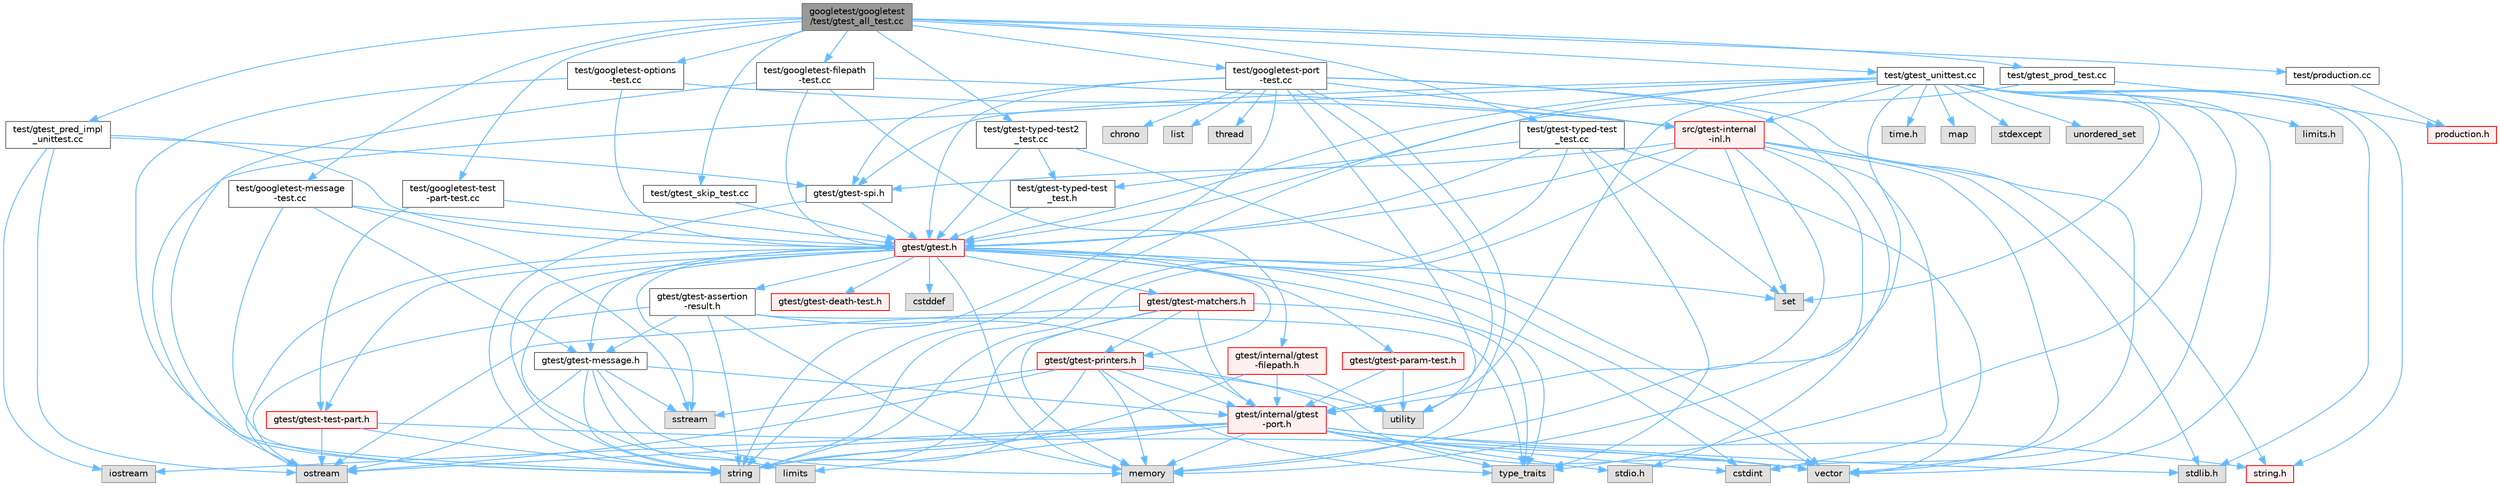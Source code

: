 digraph "googletest/googletest/test/gtest_all_test.cc"
{
 // LATEX_PDF_SIZE
  bgcolor="transparent";
  edge [fontname=Helvetica,fontsize=10,labelfontname=Helvetica,labelfontsize=10];
  node [fontname=Helvetica,fontsize=10,shape=box,height=0.2,width=0.4];
  Node1 [id="Node000001",label="googletest/googletest\l/test/gtest_all_test.cc",height=0.2,width=0.4,color="gray40", fillcolor="grey60", style="filled", fontcolor="black",tooltip=" "];
  Node1 -> Node2 [id="edge148_Node000001_Node000002",color="steelblue1",style="solid",tooltip=" "];
  Node2 [id="Node000002",label="test/googletest-filepath\l-test.cc",height=0.2,width=0.4,color="grey40", fillcolor="white", style="filled",URL="$googletest-filepath-test_8cc.html",tooltip=" "];
  Node2 -> Node3 [id="edge149_Node000002_Node000003",color="steelblue1",style="solid",tooltip=" "];
  Node3 [id="Node000003",label="string",height=0.2,width=0.4,color="grey60", fillcolor="#E0E0E0", style="filled",tooltip=" "];
  Node2 -> Node4 [id="edge150_Node000002_Node000004",color="steelblue1",style="solid",tooltip=" "];
  Node4 [id="Node000004",label="gtest/gtest.h",height=0.2,width=0.4,color="red", fillcolor="#FFF0F0", style="filled",URL="$gtest_8h.html",tooltip=" "];
  Node4 -> Node5 [id="edge151_Node000004_Node000005",color="steelblue1",style="solid",tooltip=" "];
  Node5 [id="Node000005",label="cstddef",height=0.2,width=0.4,color="grey60", fillcolor="#E0E0E0", style="filled",tooltip=" "];
  Node4 -> Node6 [id="edge152_Node000004_Node000006",color="steelblue1",style="solid",tooltip=" "];
  Node6 [id="Node000006",label="cstdint",height=0.2,width=0.4,color="grey60", fillcolor="#E0E0E0", style="filled",tooltip=" "];
  Node4 -> Node7 [id="edge153_Node000004_Node000007",color="steelblue1",style="solid",tooltip=" "];
  Node7 [id="Node000007",label="limits",height=0.2,width=0.4,color="grey60", fillcolor="#E0E0E0", style="filled",tooltip=" "];
  Node4 -> Node8 [id="edge154_Node000004_Node000008",color="steelblue1",style="solid",tooltip=" "];
  Node8 [id="Node000008",label="memory",height=0.2,width=0.4,color="grey60", fillcolor="#E0E0E0", style="filled",tooltip=" "];
  Node4 -> Node9 [id="edge155_Node000004_Node000009",color="steelblue1",style="solid",tooltip=" "];
  Node9 [id="Node000009",label="ostream",height=0.2,width=0.4,color="grey60", fillcolor="#E0E0E0", style="filled",tooltip=" "];
  Node4 -> Node10 [id="edge156_Node000004_Node000010",color="steelblue1",style="solid",tooltip=" "];
  Node10 [id="Node000010",label="set",height=0.2,width=0.4,color="grey60", fillcolor="#E0E0E0", style="filled",tooltip=" "];
  Node4 -> Node11 [id="edge157_Node000004_Node000011",color="steelblue1",style="solid",tooltip=" "];
  Node11 [id="Node000011",label="sstream",height=0.2,width=0.4,color="grey60", fillcolor="#E0E0E0", style="filled",tooltip=" "];
  Node4 -> Node3 [id="edge158_Node000004_Node000003",color="steelblue1",style="solid",tooltip=" "];
  Node4 -> Node12 [id="edge159_Node000004_Node000012",color="steelblue1",style="solid",tooltip=" "];
  Node12 [id="Node000012",label="type_traits",height=0.2,width=0.4,color="grey60", fillcolor="#E0E0E0", style="filled",tooltip=" "];
  Node4 -> Node13 [id="edge160_Node000004_Node000013",color="steelblue1",style="solid",tooltip=" "];
  Node13 [id="Node000013",label="vector",height=0.2,width=0.4,color="grey60", fillcolor="#E0E0E0", style="filled",tooltip=" "];
  Node4 -> Node14 [id="edge161_Node000004_Node000014",color="steelblue1",style="solid",tooltip=" "];
  Node14 [id="Node000014",label="gtest/gtest-assertion\l-result.h",height=0.2,width=0.4,color="grey40", fillcolor="white", style="filled",URL="$gtest-assertion-result_8h.html",tooltip=" "];
  Node14 -> Node8 [id="edge162_Node000014_Node000008",color="steelblue1",style="solid",tooltip=" "];
  Node14 -> Node9 [id="edge163_Node000014_Node000009",color="steelblue1",style="solid",tooltip=" "];
  Node14 -> Node3 [id="edge164_Node000014_Node000003",color="steelblue1",style="solid",tooltip=" "];
  Node14 -> Node12 [id="edge165_Node000014_Node000012",color="steelblue1",style="solid",tooltip=" "];
  Node14 -> Node15 [id="edge166_Node000014_Node000015",color="steelblue1",style="solid",tooltip=" "];
  Node15 [id="Node000015",label="gtest/gtest-message.h",height=0.2,width=0.4,color="grey40", fillcolor="white", style="filled",URL="$gtest-message_8h.html",tooltip=" "];
  Node15 -> Node7 [id="edge167_Node000015_Node000007",color="steelblue1",style="solid",tooltip=" "];
  Node15 -> Node8 [id="edge168_Node000015_Node000008",color="steelblue1",style="solid",tooltip=" "];
  Node15 -> Node9 [id="edge169_Node000015_Node000009",color="steelblue1",style="solid",tooltip=" "];
  Node15 -> Node11 [id="edge170_Node000015_Node000011",color="steelblue1",style="solid",tooltip=" "];
  Node15 -> Node3 [id="edge171_Node000015_Node000003",color="steelblue1",style="solid",tooltip=" "];
  Node15 -> Node16 [id="edge172_Node000015_Node000016",color="steelblue1",style="solid",tooltip=" "];
  Node16 [id="Node000016",label="gtest/internal/gtest\l-port.h",height=0.2,width=0.4,color="red", fillcolor="#FFF0F0", style="filled",URL="$gtest-port_8h.html",tooltip=" "];
  Node16 -> Node20 [id="edge173_Node000016_Node000020",color="steelblue1",style="solid",tooltip=" "];
  Node20 [id="Node000020",label="stdio.h",height=0.2,width=0.4,color="grey60", fillcolor="#E0E0E0", style="filled",tooltip=" "];
  Node16 -> Node21 [id="edge174_Node000016_Node000021",color="steelblue1",style="solid",tooltip=" "];
  Node21 [id="Node000021",label="stdlib.h",height=0.2,width=0.4,color="grey60", fillcolor="#E0E0E0", style="filled",tooltip=" "];
  Node16 -> Node22 [id="edge175_Node000016_Node000022",color="steelblue1",style="solid",tooltip=" "];
  Node22 [id="Node000022",label="string.h",height=0.2,width=0.4,color="red", fillcolor="#FFF0F0", style="filled",URL="$string_8h.html",tooltip=" "];
  Node16 -> Node6 [id="edge176_Node000016_Node000006",color="steelblue1",style="solid",tooltip=" "];
  Node16 -> Node34 [id="edge177_Node000016_Node000034",color="steelblue1",style="solid",tooltip=" "];
  Node34 [id="Node000034",label="iostream",height=0.2,width=0.4,color="grey60", fillcolor="#E0E0E0", style="filled",tooltip=" "];
  Node16 -> Node7 [id="edge178_Node000016_Node000007",color="steelblue1",style="solid",tooltip=" "];
  Node16 -> Node8 [id="edge179_Node000016_Node000008",color="steelblue1",style="solid",tooltip=" "];
  Node16 -> Node9 [id="edge180_Node000016_Node000009",color="steelblue1",style="solid",tooltip=" "];
  Node16 -> Node3 [id="edge181_Node000016_Node000003",color="steelblue1",style="solid",tooltip=" "];
  Node16 -> Node12 [id="edge182_Node000016_Node000012",color="steelblue1",style="solid",tooltip=" "];
  Node16 -> Node13 [id="edge183_Node000016_Node000013",color="steelblue1",style="solid",tooltip=" "];
  Node14 -> Node16 [id="edge184_Node000014_Node000016",color="steelblue1",style="solid",tooltip=" "];
  Node4 -> Node45 [id="edge185_Node000004_Node000045",color="steelblue1",style="solid",tooltip=" "];
  Node45 [id="Node000045",label="gtest/gtest-death-test.h",height=0.2,width=0.4,color="red", fillcolor="#FFF0F0", style="filled",URL="$gtest-death-test_8h.html",tooltip=" "];
  Node4 -> Node47 [id="edge186_Node000004_Node000047",color="steelblue1",style="solid",tooltip=" "];
  Node47 [id="Node000047",label="gtest/gtest-matchers.h",height=0.2,width=0.4,color="red", fillcolor="#FFF0F0", style="filled",URL="$gtest-matchers_8h.html",tooltip=" "];
  Node47 -> Node8 [id="edge187_Node000047_Node000008",color="steelblue1",style="solid",tooltip=" "];
  Node47 -> Node9 [id="edge188_Node000047_Node000009",color="steelblue1",style="solid",tooltip=" "];
  Node47 -> Node3 [id="edge189_Node000047_Node000003",color="steelblue1",style="solid",tooltip=" "];
  Node47 -> Node12 [id="edge190_Node000047_Node000012",color="steelblue1",style="solid",tooltip=" "];
  Node47 -> Node50 [id="edge191_Node000047_Node000050",color="steelblue1",style="solid",tooltip=" "];
  Node50 [id="Node000050",label="gtest/gtest-printers.h",height=0.2,width=0.4,color="red", fillcolor="#FFF0F0", style="filled",URL="$gtest-printers_8h.html",tooltip=" "];
  Node50 -> Node8 [id="edge192_Node000050_Node000008",color="steelblue1",style="solid",tooltip=" "];
  Node50 -> Node9 [id="edge193_Node000050_Node000009",color="steelblue1",style="solid",tooltip=" "];
  Node50 -> Node11 [id="edge194_Node000050_Node000011",color="steelblue1",style="solid",tooltip=" "];
  Node50 -> Node3 [id="edge195_Node000050_Node000003",color="steelblue1",style="solid",tooltip=" "];
  Node50 -> Node12 [id="edge196_Node000050_Node000012",color="steelblue1",style="solid",tooltip=" "];
  Node50 -> Node27 [id="edge197_Node000050_Node000027",color="steelblue1",style="solid",tooltip=" "];
  Node27 [id="Node000027",label="utility",height=0.2,width=0.4,color="grey60", fillcolor="#E0E0E0", style="filled",tooltip=" "];
  Node50 -> Node13 [id="edge198_Node000050_Node000013",color="steelblue1",style="solid",tooltip=" "];
  Node50 -> Node16 [id="edge199_Node000050_Node000016",color="steelblue1",style="solid",tooltip=" "];
  Node47 -> Node16 [id="edge200_Node000047_Node000016",color="steelblue1",style="solid",tooltip=" "];
  Node4 -> Node15 [id="edge201_Node000004_Node000015",color="steelblue1",style="solid",tooltip=" "];
  Node4 -> Node58 [id="edge202_Node000004_Node000058",color="steelblue1",style="solid",tooltip=" "];
  Node58 [id="Node000058",label="gtest/gtest-param-test.h",height=0.2,width=0.4,color="red", fillcolor="#FFF0F0", style="filled",URL="$gtest-param-test_8h.html",tooltip=" "];
  Node58 -> Node27 [id="edge203_Node000058_Node000027",color="steelblue1",style="solid",tooltip=" "];
  Node58 -> Node16 [id="edge204_Node000058_Node000016",color="steelblue1",style="solid",tooltip=" "];
  Node4 -> Node50 [id="edge205_Node000004_Node000050",color="steelblue1",style="solid",tooltip=" "];
  Node4 -> Node62 [id="edge206_Node000004_Node000062",color="steelblue1",style="solid",tooltip=" "];
  Node62 [id="Node000062",label="gtest/gtest-test-part.h",height=0.2,width=0.4,color="red", fillcolor="#FFF0F0", style="filled",URL="$gtest-test-part_8h.html",tooltip=" "];
  Node62 -> Node9 [id="edge207_Node000062_Node000009",color="steelblue1",style="solid",tooltip=" "];
  Node62 -> Node3 [id="edge208_Node000062_Node000003",color="steelblue1",style="solid",tooltip=" "];
  Node62 -> Node13 [id="edge209_Node000062_Node000013",color="steelblue1",style="solid",tooltip=" "];
  Node2 -> Node54 [id="edge210_Node000002_Node000054",color="steelblue1",style="solid",tooltip=" "];
  Node54 [id="Node000054",label="gtest/internal/gtest\l-filepath.h",height=0.2,width=0.4,color="red", fillcolor="#FFF0F0", style="filled",URL="$gtest-filepath_8h.html",tooltip=" "];
  Node54 -> Node3 [id="edge211_Node000054_Node000003",color="steelblue1",style="solid",tooltip=" "];
  Node54 -> Node27 [id="edge212_Node000054_Node000027",color="steelblue1",style="solid",tooltip=" "];
  Node54 -> Node16 [id="edge213_Node000054_Node000016",color="steelblue1",style="solid",tooltip=" "];
  Node2 -> Node67 [id="edge214_Node000002_Node000067",color="steelblue1",style="solid",tooltip=" "];
  Node67 [id="Node000067",label="src/gtest-internal\l-inl.h",height=0.2,width=0.4,color="red", fillcolor="#FFF0F0", style="filled",URL="$gtest-internal-inl_8h.html",tooltip=" "];
  Node67 -> Node21 [id="edge215_Node000067_Node000021",color="steelblue1",style="solid",tooltip=" "];
  Node67 -> Node22 [id="edge216_Node000067_Node000022",color="steelblue1",style="solid",tooltip=" "];
  Node67 -> Node6 [id="edge217_Node000067_Node000006",color="steelblue1",style="solid",tooltip=" "];
  Node67 -> Node8 [id="edge218_Node000067_Node000008",color="steelblue1",style="solid",tooltip=" "];
  Node67 -> Node10 [id="edge219_Node000067_Node000010",color="steelblue1",style="solid",tooltip=" "];
  Node67 -> Node3 [id="edge220_Node000067_Node000003",color="steelblue1",style="solid",tooltip=" "];
  Node67 -> Node13 [id="edge221_Node000067_Node000013",color="steelblue1",style="solid",tooltip=" "];
  Node67 -> Node16 [id="edge222_Node000067_Node000016",color="steelblue1",style="solid",tooltip=" "];
  Node67 -> Node69 [id="edge223_Node000067_Node000069",color="steelblue1",style="solid",tooltip=" "];
  Node69 [id="Node000069",label="gtest/gtest-spi.h",height=0.2,width=0.4,color="grey40", fillcolor="white", style="filled",URL="$gtest-spi_8h.html",tooltip=" "];
  Node69 -> Node3 [id="edge224_Node000069_Node000003",color="steelblue1",style="solid",tooltip=" "];
  Node69 -> Node4 [id="edge225_Node000069_Node000004",color="steelblue1",style="solid",tooltip=" "];
  Node67 -> Node4 [id="edge226_Node000067_Node000004",color="steelblue1",style="solid",tooltip=" "];
  Node1 -> Node70 [id="edge227_Node000001_Node000070",color="steelblue1",style="solid",tooltip=" "];
  Node70 [id="Node000070",label="test/googletest-message\l-test.cc",height=0.2,width=0.4,color="grey40", fillcolor="white", style="filled",URL="$googletest-message-test_8cc.html",tooltip=" "];
  Node70 -> Node11 [id="edge228_Node000070_Node000011",color="steelblue1",style="solid",tooltip=" "];
  Node70 -> Node3 [id="edge229_Node000070_Node000003",color="steelblue1",style="solid",tooltip=" "];
  Node70 -> Node15 [id="edge230_Node000070_Node000015",color="steelblue1",style="solid",tooltip=" "];
  Node70 -> Node4 [id="edge231_Node000070_Node000004",color="steelblue1",style="solid",tooltip=" "];
  Node1 -> Node71 [id="edge232_Node000001_Node000071",color="steelblue1",style="solid",tooltip=" "];
  Node71 [id="Node000071",label="test/googletest-options\l-test.cc",height=0.2,width=0.4,color="grey40", fillcolor="white", style="filled",URL="$googletest-options-test_8cc.html",tooltip=" "];
  Node71 -> Node3 [id="edge233_Node000071_Node000003",color="steelblue1",style="solid",tooltip=" "];
  Node71 -> Node4 [id="edge234_Node000071_Node000004",color="steelblue1",style="solid",tooltip=" "];
  Node71 -> Node67 [id="edge235_Node000071_Node000067",color="steelblue1",style="solid",tooltip=" "];
  Node1 -> Node72 [id="edge236_Node000001_Node000072",color="steelblue1",style="solid",tooltip=" "];
  Node72 [id="Node000072",label="test/googletest-port\l-test.cc",height=0.2,width=0.4,color="grey40", fillcolor="white", style="filled",URL="$googletest-port-test_8cc.html",tooltip=" "];
  Node72 -> Node20 [id="edge237_Node000072_Node000020",color="steelblue1",style="solid",tooltip=" "];
  Node72 -> Node16 [id="edge238_Node000072_Node000016",color="steelblue1",style="solid",tooltip=" "];
  Node72 -> Node73 [id="edge239_Node000072_Node000073",color="steelblue1",style="solid",tooltip=" "];
  Node73 [id="Node000073",label="chrono",height=0.2,width=0.4,color="grey60", fillcolor="#E0E0E0", style="filled",tooltip=" "];
  Node72 -> Node74 [id="edge240_Node000072_Node000074",color="steelblue1",style="solid",tooltip=" "];
  Node74 [id="Node000074",label="list",height=0.2,width=0.4,color="grey60", fillcolor="#E0E0E0", style="filled",tooltip=" "];
  Node72 -> Node8 [id="edge241_Node000072_Node000008",color="steelblue1",style="solid",tooltip=" "];
  Node72 -> Node3 [id="edge242_Node000072_Node000003",color="steelblue1",style="solid",tooltip=" "];
  Node72 -> Node75 [id="edge243_Node000072_Node000075",color="steelblue1",style="solid",tooltip=" "];
  Node75 [id="Node000075",label="thread",height=0.2,width=0.4,color="grey60", fillcolor="#E0E0E0", style="filled",tooltip=" "];
  Node72 -> Node27 [id="edge244_Node000072_Node000027",color="steelblue1",style="solid",tooltip=" "];
  Node72 -> Node13 [id="edge245_Node000072_Node000013",color="steelblue1",style="solid",tooltip=" "];
  Node72 -> Node69 [id="edge246_Node000072_Node000069",color="steelblue1",style="solid",tooltip=" "];
  Node72 -> Node4 [id="edge247_Node000072_Node000004",color="steelblue1",style="solid",tooltip=" "];
  Node72 -> Node67 [id="edge248_Node000072_Node000067",color="steelblue1",style="solid",tooltip=" "];
  Node1 -> Node76 [id="edge249_Node000001_Node000076",color="steelblue1",style="solid",tooltip=" "];
  Node76 [id="Node000076",label="test/googletest-test\l-part-test.cc",height=0.2,width=0.4,color="grey40", fillcolor="white", style="filled",URL="$googletest-test-part-test_8cc.html",tooltip=" "];
  Node76 -> Node62 [id="edge250_Node000076_Node000062",color="steelblue1",style="solid",tooltip=" "];
  Node76 -> Node4 [id="edge251_Node000076_Node000004",color="steelblue1",style="solid",tooltip=" "];
  Node1 -> Node77 [id="edge252_Node000001_Node000077",color="steelblue1",style="solid",tooltip=" "];
  Node77 [id="Node000077",label="test/gtest-typed-test2\l_test.cc",height=0.2,width=0.4,color="grey40", fillcolor="white", style="filled",URL="$gtest-typed-test2__test_8cc.html",tooltip=" "];
  Node77 -> Node13 [id="edge253_Node000077_Node000013",color="steelblue1",style="solid",tooltip=" "];
  Node77 -> Node4 [id="edge254_Node000077_Node000004",color="steelblue1",style="solid",tooltip=" "];
  Node77 -> Node78 [id="edge255_Node000077_Node000078",color="steelblue1",style="solid",tooltip=" "];
  Node78 [id="Node000078",label="test/gtest-typed-test\l_test.h",height=0.2,width=0.4,color="grey40", fillcolor="white", style="filled",URL="$gtest-typed-test__test_8h.html",tooltip=" "];
  Node78 -> Node4 [id="edge256_Node000078_Node000004",color="steelblue1",style="solid",tooltip=" "];
  Node1 -> Node79 [id="edge257_Node000001_Node000079",color="steelblue1",style="solid",tooltip=" "];
  Node79 [id="Node000079",label="test/gtest-typed-test\l_test.cc",height=0.2,width=0.4,color="grey40", fillcolor="white", style="filled",URL="$gtest-typed-test__test_8cc.html",tooltip=" "];
  Node79 -> Node78 [id="edge258_Node000079_Node000078",color="steelblue1",style="solid",tooltip=" "];
  Node79 -> Node10 [id="edge259_Node000079_Node000010",color="steelblue1",style="solid",tooltip=" "];
  Node79 -> Node3 [id="edge260_Node000079_Node000003",color="steelblue1",style="solid",tooltip=" "];
  Node79 -> Node12 [id="edge261_Node000079_Node000012",color="steelblue1",style="solid",tooltip=" "];
  Node79 -> Node13 [id="edge262_Node000079_Node000013",color="steelblue1",style="solid",tooltip=" "];
  Node79 -> Node4 [id="edge263_Node000079_Node000004",color="steelblue1",style="solid",tooltip=" "];
  Node1 -> Node80 [id="edge264_Node000001_Node000080",color="steelblue1",style="solid",tooltip=" "];
  Node80 [id="Node000080",label="test/gtest_pred_impl\l_unittest.cc",height=0.2,width=0.4,color="grey40", fillcolor="white", style="filled",URL="$gtest__pred__impl__unittest_8cc.html",tooltip=" "];
  Node80 -> Node34 [id="edge265_Node000080_Node000034",color="steelblue1",style="solid",tooltip=" "];
  Node80 -> Node9 [id="edge266_Node000080_Node000009",color="steelblue1",style="solid",tooltip=" "];
  Node80 -> Node69 [id="edge267_Node000080_Node000069",color="steelblue1",style="solid",tooltip=" "];
  Node80 -> Node4 [id="edge268_Node000080_Node000004",color="steelblue1",style="solid",tooltip=" "];
  Node1 -> Node81 [id="edge269_Node000001_Node000081",color="steelblue1",style="solid",tooltip=" "];
  Node81 [id="Node000081",label="test/gtest_prod_test.cc",height=0.2,width=0.4,color="grey40", fillcolor="white", style="filled",URL="$gtest__prod__test_8cc.html",tooltip=" "];
  Node81 -> Node82 [id="edge270_Node000081_Node000082",color="steelblue1",style="solid",tooltip=" "];
  Node82 [id="Node000082",label="production.h",height=0.2,width=0.4,color="red", fillcolor="#FFF0F0", style="filled",URL="$production_8h.html",tooltip=" "];
  Node81 -> Node4 [id="edge271_Node000081_Node000004",color="steelblue1",style="solid",tooltip=" "];
  Node1 -> Node83 [id="edge272_Node000001_Node000083",color="steelblue1",style="solid",tooltip=" "];
  Node83 [id="Node000083",label="test/gtest_skip_test.cc",height=0.2,width=0.4,color="grey40", fillcolor="white", style="filled",URL="$gtest__skip__test_8cc.html",tooltip=" "];
  Node83 -> Node4 [id="edge273_Node000083_Node000004",color="steelblue1",style="solid",tooltip=" "];
  Node1 -> Node84 [id="edge274_Node000001_Node000084",color="steelblue1",style="solid",tooltip=" "];
  Node84 [id="Node000084",label="test/gtest_unittest.cc",height=0.2,width=0.4,color="grey40", fillcolor="white", style="filled",URL="$gtest__unittest_8cc.html",tooltip=" "];
  Node84 -> Node4 [id="edge275_Node000084_Node000004",color="steelblue1",style="solid",tooltip=" "];
  Node84 -> Node85 [id="edge276_Node000084_Node000085",color="steelblue1",style="solid",tooltip=" "];
  Node85 [id="Node000085",label="limits.h",height=0.2,width=0.4,color="grey60", fillcolor="#E0E0E0", style="filled",tooltip=" "];
  Node84 -> Node21 [id="edge277_Node000084_Node000021",color="steelblue1",style="solid",tooltip=" "];
  Node84 -> Node22 [id="edge278_Node000084_Node000022",color="steelblue1",style="solid",tooltip=" "];
  Node84 -> Node86 [id="edge279_Node000084_Node000086",color="steelblue1",style="solid",tooltip=" "];
  Node86 [id="Node000086",label="time.h",height=0.2,width=0.4,color="grey60", fillcolor="#E0E0E0", style="filled",tooltip=" "];
  Node84 -> Node6 [id="edge280_Node000084_Node000006",color="steelblue1",style="solid",tooltip=" "];
  Node84 -> Node53 [id="edge281_Node000084_Node000053",color="steelblue1",style="solid",tooltip=" "];
  Node53 [id="Node000053",label="map",height=0.2,width=0.4,color="grey60", fillcolor="#E0E0E0", style="filled",tooltip=" "];
  Node84 -> Node8 [id="edge282_Node000084_Node000008",color="steelblue1",style="solid",tooltip=" "];
  Node84 -> Node9 [id="edge283_Node000084_Node000009",color="steelblue1",style="solid",tooltip=" "];
  Node84 -> Node10 [id="edge284_Node000084_Node000010",color="steelblue1",style="solid",tooltip=" "];
  Node84 -> Node87 [id="edge285_Node000084_Node000087",color="steelblue1",style="solid",tooltip=" "];
  Node87 [id="Node000087",label="stdexcept",height=0.2,width=0.4,color="grey60", fillcolor="#E0E0E0", style="filled",tooltip=" "];
  Node84 -> Node3 [id="edge286_Node000084_Node000003",color="steelblue1",style="solid",tooltip=" "];
  Node84 -> Node12 [id="edge287_Node000084_Node000012",color="steelblue1",style="solid",tooltip=" "];
  Node84 -> Node88 [id="edge288_Node000084_Node000088",color="steelblue1",style="solid",tooltip=" "];
  Node88 [id="Node000088",label="unordered_set",height=0.2,width=0.4,color="grey60", fillcolor="#E0E0E0", style="filled",tooltip=" "];
  Node84 -> Node27 [id="edge289_Node000084_Node000027",color="steelblue1",style="solid",tooltip=" "];
  Node84 -> Node13 [id="edge290_Node000084_Node000013",color="steelblue1",style="solid",tooltip=" "];
  Node84 -> Node69 [id="edge291_Node000084_Node000069",color="steelblue1",style="solid",tooltip=" "];
  Node84 -> Node67 [id="edge292_Node000084_Node000067",color="steelblue1",style="solid",tooltip=" "];
  Node1 -> Node89 [id="edge293_Node000001_Node000089",color="steelblue1",style="solid",tooltip=" "];
  Node89 [id="Node000089",label="test/production.cc",height=0.2,width=0.4,color="grey40", fillcolor="white", style="filled",URL="$production_8cc.html",tooltip=" "];
  Node89 -> Node82 [id="edge294_Node000089_Node000082",color="steelblue1",style="solid",tooltip=" "];
}
